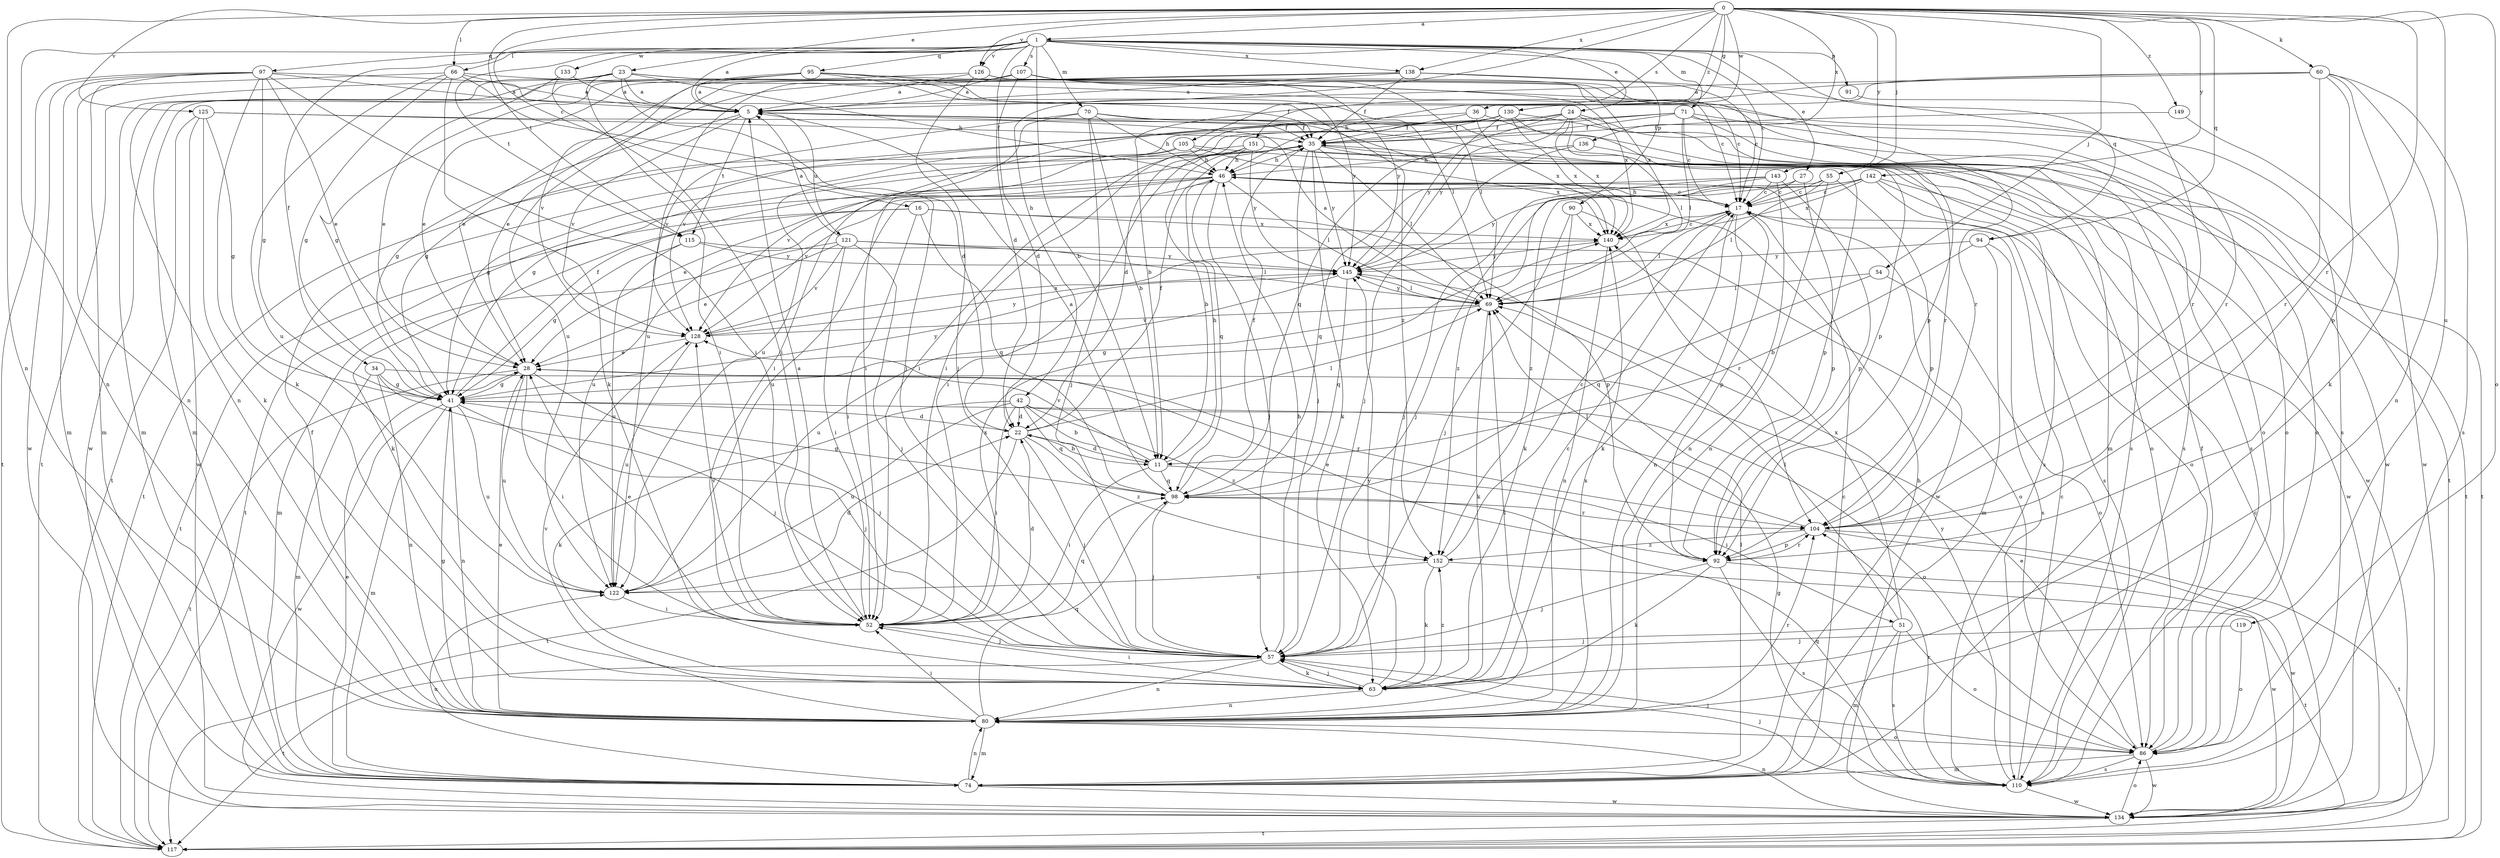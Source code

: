 strict digraph  {
0;
1;
5;
11;
16;
17;
22;
23;
24;
27;
28;
34;
35;
36;
41;
42;
46;
51;
52;
54;
55;
57;
60;
63;
66;
69;
70;
71;
74;
80;
86;
90;
91;
92;
94;
95;
97;
98;
104;
105;
107;
110;
115;
117;
119;
121;
122;
125;
126;
128;
130;
133;
134;
136;
138;
140;
142;
143;
145;
149;
151;
152;
0 -> 1  [label=a];
0 -> 16  [label=c];
0 -> 23  [label=e];
0 -> 36  [label=g];
0 -> 42  [label=h];
0 -> 54  [label=j];
0 -> 55  [label=j];
0 -> 60  [label=k];
0 -> 66  [label=l];
0 -> 80  [label=n];
0 -> 86  [label=o];
0 -> 94  [label=q];
0 -> 104  [label=r];
0 -> 105  [label=s];
0 -> 115  [label=t];
0 -> 119  [label=u];
0 -> 125  [label=v];
0 -> 126  [label=v];
0 -> 130  [label=w];
0 -> 136  [label=x];
0 -> 138  [label=x];
0 -> 142  [label=y];
0 -> 143  [label=y];
0 -> 149  [label=z];
0 -> 151  [label=z];
1 -> 5  [label=a];
1 -> 11  [label=b];
1 -> 17  [label=c];
1 -> 22  [label=d];
1 -> 24  [label=e];
1 -> 27  [label=e];
1 -> 34  [label=f];
1 -> 66  [label=l];
1 -> 70  [label=m];
1 -> 71  [label=m];
1 -> 80  [label=n];
1 -> 90  [label=p];
1 -> 91  [label=p];
1 -> 94  [label=q];
1 -> 95  [label=q];
1 -> 97  [label=q];
1 -> 107  [label=s];
1 -> 115  [label=t];
1 -> 126  [label=v];
1 -> 133  [label=w];
1 -> 138  [label=x];
5 -> 35  [label=f];
5 -> 41  [label=g];
5 -> 110  [label=s];
5 -> 115  [label=t];
5 -> 121  [label=u];
5 -> 128  [label=v];
11 -> 22  [label=d];
11 -> 46  [label=h];
11 -> 51  [label=i];
11 -> 52  [label=i];
11 -> 98  [label=q];
11 -> 128  [label=v];
16 -> 52  [label=i];
16 -> 63  [label=k];
16 -> 92  [label=p];
16 -> 98  [label=q];
16 -> 117  [label=t];
16 -> 140  [label=x];
17 -> 46  [label=h];
17 -> 63  [label=k];
17 -> 69  [label=l];
17 -> 80  [label=n];
17 -> 92  [label=p];
17 -> 140  [label=x];
22 -> 11  [label=b];
22 -> 35  [label=f];
22 -> 57  [label=j];
22 -> 69  [label=l];
22 -> 117  [label=t];
22 -> 152  [label=z];
23 -> 5  [label=a];
23 -> 17  [label=c];
23 -> 22  [label=d];
23 -> 46  [label=h];
23 -> 52  [label=i];
23 -> 74  [label=m];
23 -> 80  [label=n];
23 -> 117  [label=t];
23 -> 140  [label=x];
24 -> 35  [label=f];
24 -> 69  [label=l];
24 -> 98  [label=q];
24 -> 110  [label=s];
24 -> 128  [label=v];
24 -> 134  [label=w];
24 -> 140  [label=x];
24 -> 145  [label=y];
27 -> 17  [label=c];
27 -> 57  [label=j];
27 -> 92  [label=p];
28 -> 41  [label=g];
28 -> 52  [label=i];
28 -> 57  [label=j];
28 -> 117  [label=t];
28 -> 122  [label=u];
34 -> 41  [label=g];
34 -> 57  [label=j];
34 -> 74  [label=m];
34 -> 80  [label=n];
34 -> 104  [label=r];
35 -> 46  [label=h];
35 -> 57  [label=j];
35 -> 63  [label=k];
35 -> 69  [label=l];
35 -> 86  [label=o];
35 -> 92  [label=p];
35 -> 117  [label=t];
35 -> 145  [label=y];
36 -> 35  [label=f];
36 -> 52  [label=i];
36 -> 86  [label=o];
36 -> 140  [label=x];
41 -> 22  [label=d];
41 -> 35  [label=f];
41 -> 57  [label=j];
41 -> 74  [label=m];
41 -> 80  [label=n];
41 -> 122  [label=u];
41 -> 134  [label=w];
41 -> 145  [label=y];
42 -> 11  [label=b];
42 -> 22  [label=d];
42 -> 52  [label=i];
42 -> 63  [label=k];
42 -> 86  [label=o];
42 -> 98  [label=q];
42 -> 122  [label=u];
42 -> 152  [label=z];
46 -> 17  [label=c];
46 -> 28  [label=e];
46 -> 57  [label=j];
46 -> 69  [label=l];
46 -> 98  [label=q];
46 -> 117  [label=t];
46 -> 122  [label=u];
46 -> 128  [label=v];
46 -> 134  [label=w];
51 -> 57  [label=j];
51 -> 69  [label=l];
51 -> 74  [label=m];
51 -> 86  [label=o];
51 -> 110  [label=s];
51 -> 140  [label=x];
52 -> 5  [label=a];
52 -> 22  [label=d];
52 -> 28  [label=e];
52 -> 57  [label=j];
52 -> 98  [label=q];
52 -> 128  [label=v];
52 -> 140  [label=x];
54 -> 69  [label=l];
54 -> 86  [label=o];
54 -> 98  [label=q];
55 -> 17  [label=c];
55 -> 69  [label=l];
55 -> 80  [label=n];
55 -> 92  [label=p];
55 -> 122  [label=u];
57 -> 46  [label=h];
57 -> 63  [label=k];
57 -> 80  [label=n];
57 -> 117  [label=t];
60 -> 5  [label=a];
60 -> 11  [label=b];
60 -> 46  [label=h];
60 -> 63  [label=k];
60 -> 80  [label=n];
60 -> 92  [label=p];
60 -> 104  [label=r];
60 -> 110  [label=s];
63 -> 17  [label=c];
63 -> 52  [label=i];
63 -> 57  [label=j];
63 -> 80  [label=n];
63 -> 145  [label=y];
63 -> 152  [label=z];
66 -> 5  [label=a];
66 -> 41  [label=g];
66 -> 57  [label=j];
66 -> 63  [label=k];
66 -> 74  [label=m];
66 -> 110  [label=s];
66 -> 122  [label=u];
69 -> 5  [label=a];
69 -> 41  [label=g];
69 -> 63  [label=k];
69 -> 128  [label=v];
69 -> 145  [label=y];
70 -> 11  [label=b];
70 -> 35  [label=f];
70 -> 41  [label=g];
70 -> 46  [label=h];
70 -> 52  [label=i];
70 -> 57  [label=j];
70 -> 104  [label=r];
71 -> 17  [label=c];
71 -> 22  [label=d];
71 -> 35  [label=f];
71 -> 52  [label=i];
71 -> 69  [label=l];
71 -> 86  [label=o];
71 -> 110  [label=s];
71 -> 117  [label=t];
71 -> 122  [label=u];
74 -> 17  [label=c];
74 -> 28  [label=e];
74 -> 46  [label=h];
74 -> 69  [label=l];
74 -> 80  [label=n];
74 -> 122  [label=u];
74 -> 134  [label=w];
80 -> 28  [label=e];
80 -> 35  [label=f];
80 -> 41  [label=g];
80 -> 52  [label=i];
80 -> 69  [label=l];
80 -> 74  [label=m];
80 -> 86  [label=o];
80 -> 98  [label=q];
80 -> 104  [label=r];
80 -> 128  [label=v];
80 -> 140  [label=x];
86 -> 28  [label=e];
86 -> 35  [label=f];
86 -> 57  [label=j];
86 -> 74  [label=m];
86 -> 110  [label=s];
86 -> 134  [label=w];
90 -> 57  [label=j];
90 -> 63  [label=k];
90 -> 104  [label=r];
90 -> 140  [label=x];
91 -> 104  [label=r];
92 -> 28  [label=e];
92 -> 57  [label=j];
92 -> 63  [label=k];
92 -> 104  [label=r];
92 -> 110  [label=s];
92 -> 134  [label=w];
94 -> 11  [label=b];
94 -> 74  [label=m];
94 -> 110  [label=s];
94 -> 145  [label=y];
95 -> 5  [label=a];
95 -> 17  [label=c];
95 -> 35  [label=f];
95 -> 41  [label=g];
95 -> 69  [label=l];
95 -> 74  [label=m];
95 -> 128  [label=v];
95 -> 134  [label=w];
95 -> 145  [label=y];
97 -> 5  [label=a];
97 -> 28  [label=e];
97 -> 41  [label=g];
97 -> 52  [label=i];
97 -> 63  [label=k];
97 -> 74  [label=m];
97 -> 80  [label=n];
97 -> 117  [label=t];
97 -> 134  [label=w];
97 -> 152  [label=z];
98 -> 5  [label=a];
98 -> 35  [label=f];
98 -> 41  [label=g];
98 -> 57  [label=j];
98 -> 104  [label=r];
104 -> 69  [label=l];
104 -> 92  [label=p];
104 -> 117  [label=t];
104 -> 134  [label=w];
104 -> 152  [label=z];
105 -> 41  [label=g];
105 -> 46  [label=h];
105 -> 110  [label=s];
105 -> 128  [label=v];
105 -> 140  [label=x];
107 -> 5  [label=a];
107 -> 22  [label=d];
107 -> 28  [label=e];
107 -> 69  [label=l];
107 -> 92  [label=p];
107 -> 122  [label=u];
107 -> 145  [label=y];
110 -> 17  [label=c];
110 -> 41  [label=g];
110 -> 57  [label=j];
110 -> 98  [label=q];
110 -> 104  [label=r];
110 -> 134  [label=w];
110 -> 145  [label=y];
115 -> 41  [label=g];
115 -> 69  [label=l];
115 -> 122  [label=u];
115 -> 145  [label=y];
119 -> 57  [label=j];
119 -> 86  [label=o];
121 -> 5  [label=a];
121 -> 28  [label=e];
121 -> 52  [label=i];
121 -> 57  [label=j];
121 -> 74  [label=m];
121 -> 86  [label=o];
121 -> 128  [label=v];
121 -> 145  [label=y];
122 -> 22  [label=d];
122 -> 52  [label=i];
125 -> 35  [label=f];
125 -> 41  [label=g];
125 -> 63  [label=k];
125 -> 92  [label=p];
125 -> 117  [label=t];
125 -> 134  [label=w];
126 -> 5  [label=a];
126 -> 28  [label=e];
126 -> 57  [label=j];
126 -> 104  [label=r];
126 -> 140  [label=x];
128 -> 28  [label=e];
128 -> 122  [label=u];
128 -> 140  [label=x];
128 -> 145  [label=y];
130 -> 35  [label=f];
130 -> 52  [label=i];
130 -> 74  [label=m];
130 -> 86  [label=o];
130 -> 128  [label=v];
130 -> 140  [label=x];
130 -> 145  [label=y];
133 -> 5  [label=a];
133 -> 28  [label=e];
133 -> 52  [label=i];
134 -> 17  [label=c];
134 -> 80  [label=n];
134 -> 86  [label=o];
134 -> 117  [label=t];
136 -> 46  [label=h];
136 -> 57  [label=j];
136 -> 117  [label=t];
138 -> 5  [label=a];
138 -> 17  [label=c];
138 -> 28  [label=e];
138 -> 35  [label=f];
138 -> 104  [label=r];
138 -> 122  [label=u];
140 -> 17  [label=c];
140 -> 80  [label=n];
140 -> 145  [label=y];
142 -> 17  [label=c];
142 -> 86  [label=o];
142 -> 110  [label=s];
142 -> 134  [label=w];
142 -> 140  [label=x];
142 -> 145  [label=y];
142 -> 152  [label=z];
143 -> 17  [label=c];
143 -> 57  [label=j];
143 -> 80  [label=n];
143 -> 92  [label=p];
143 -> 98  [label=q];
143 -> 152  [label=z];
145 -> 69  [label=l];
145 -> 98  [label=q];
145 -> 122  [label=u];
149 -> 35  [label=f];
149 -> 134  [label=w];
151 -> 11  [label=b];
151 -> 41  [label=g];
151 -> 46  [label=h];
151 -> 52  [label=i];
151 -> 117  [label=t];
151 -> 134  [label=w];
151 -> 145  [label=y];
152 -> 17  [label=c];
152 -> 63  [label=k];
152 -> 117  [label=t];
152 -> 122  [label=u];
}
